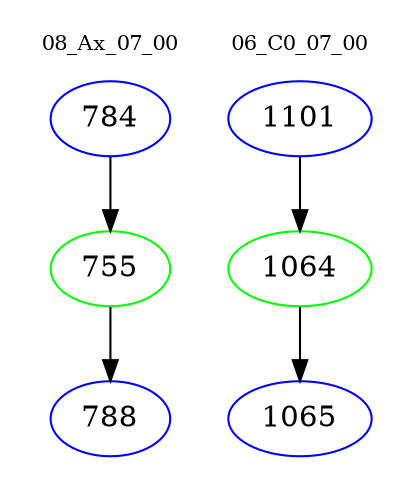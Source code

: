 digraph{
subgraph cluster_0 {
color = white
label = "08_Ax_07_00";
fontsize=10;
T0_784 [label="784", color="blue"]
T0_784 -> T0_755 [color="black"]
T0_755 [label="755", color="green"]
T0_755 -> T0_788 [color="black"]
T0_788 [label="788", color="blue"]
}
subgraph cluster_1 {
color = white
label = "06_C0_07_00";
fontsize=10;
T1_1101 [label="1101", color="blue"]
T1_1101 -> T1_1064 [color="black"]
T1_1064 [label="1064", color="green"]
T1_1064 -> T1_1065 [color="black"]
T1_1065 [label="1065", color="blue"]
}
}
